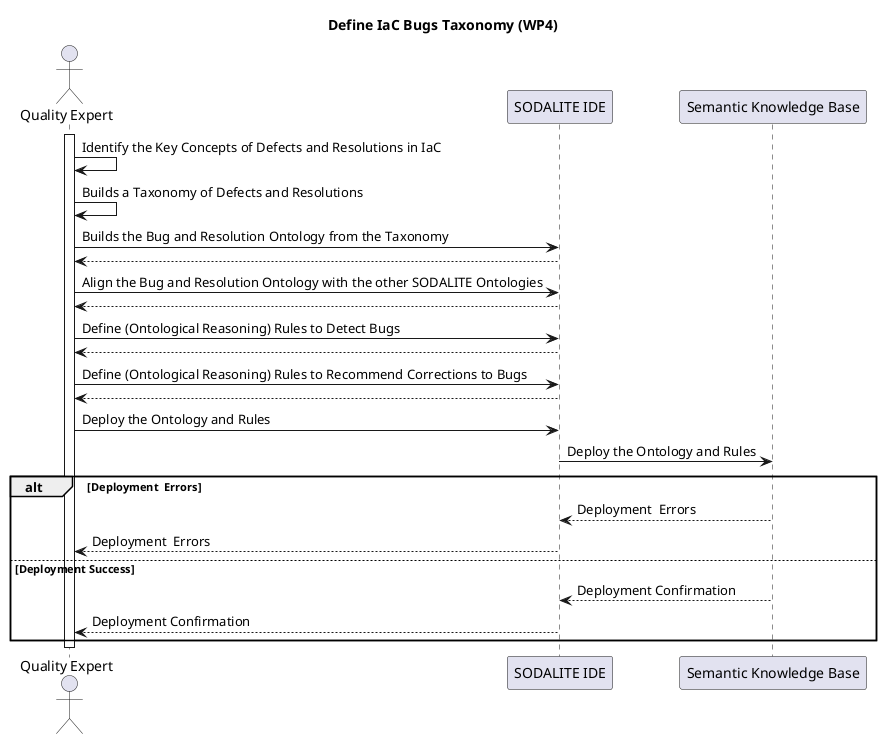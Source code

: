 @startuml

title Define IaC Bugs Taxonomy (WP4)
actor "Quality Expert" as ops
participant "SODALITE IDE" as sic
participant "Semantic Knowledge Base" as skb

activate ops
ops->ops: Identify the Key Concepts of Defects and Resolutions in IaC
ops->ops: Builds a Taxonomy of Defects and Resolutions
ops->sic: Builds the Bug and Resolution Ontology from the Taxonomy
sic --> ops:
ops-> sic: Align the Bug and Resolution Ontology with the other SODALITE Ontologies
sic --> ops:

ops->sic: Define (Ontological Reasoning) Rules to Detect Bugs
sic --> ops:
ops->sic: Define (Ontological Reasoning) Rules to Recommend Corrections to Bugs
sic --> ops:
ops->sic: Deploy the Ontology and Rules
sic-> skb: Deploy the Ontology and Rules
alt Deployment  Errors
    skb --> sic: Deployment  Errors
    sic --> ops: Deployment  Errors
else Deployment Success
skb --> sic: Deployment Confirmation
sic --> ops: Deployment Confirmation
end
deactivate sic
deactivate ops
@enduml
